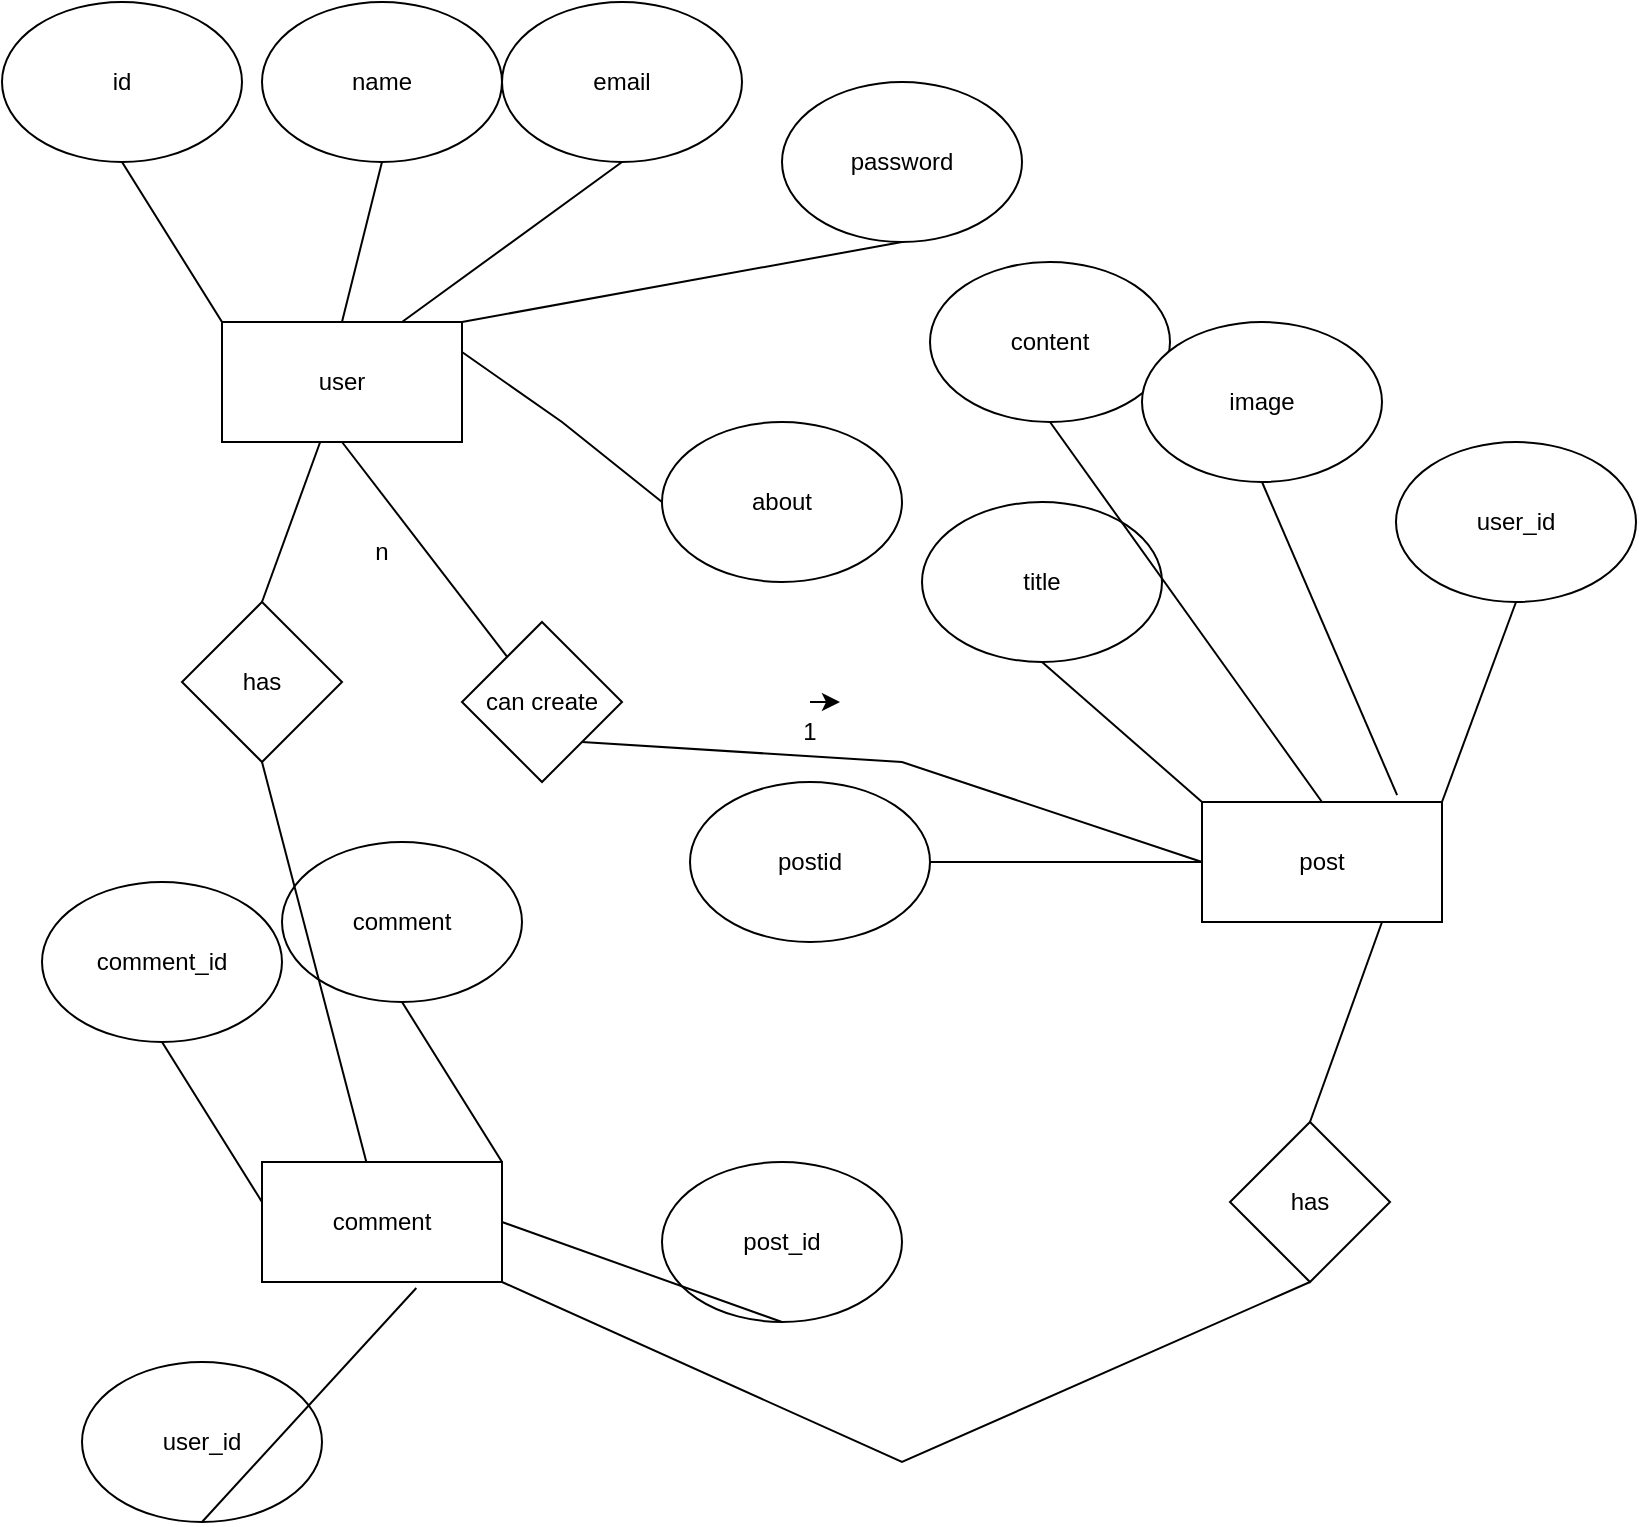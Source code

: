 <mxfile version="21.5.1" type="github">
  <diagram name="Page-1" id="FiEWBpgbe4TKrQJJQKAF">
    <mxGraphModel dx="1050" dy="541" grid="1" gridSize="10" guides="1" tooltips="1" connect="1" arrows="1" fold="1" page="1" pageScale="1" pageWidth="827" pageHeight="1169" math="0" shadow="0">
      <root>
        <mxCell id="0" />
        <mxCell id="1" parent="0" />
        <mxCell id="fclO9D8JBvUiSA7gZy6z-2" value="user" style="rounded=0;whiteSpace=wrap;html=1;" vertex="1" parent="1">
          <mxGeometry x="120" y="210" width="120" height="60" as="geometry" />
        </mxCell>
        <mxCell id="fclO9D8JBvUiSA7gZy6z-3" value="id" style="ellipse;whiteSpace=wrap;html=1;" vertex="1" parent="1">
          <mxGeometry x="10" y="50" width="120" height="80" as="geometry" />
        </mxCell>
        <mxCell id="fclO9D8JBvUiSA7gZy6z-4" value="" style="endArrow=none;html=1;rounded=0;exitX=0;exitY=0;exitDx=0;exitDy=0;entryX=0.5;entryY=1;entryDx=0;entryDy=0;" edge="1" parent="1" source="fclO9D8JBvUiSA7gZy6z-2" target="fclO9D8JBvUiSA7gZy6z-3">
          <mxGeometry width="50" height="50" relative="1" as="geometry">
            <mxPoint x="60" y="170" as="sourcePoint" />
            <mxPoint x="110" y="120" as="targetPoint" />
          </mxGeometry>
        </mxCell>
        <mxCell id="fclO9D8JBvUiSA7gZy6z-5" value="name" style="ellipse;whiteSpace=wrap;html=1;" vertex="1" parent="1">
          <mxGeometry x="140" y="50" width="120" height="80" as="geometry" />
        </mxCell>
        <mxCell id="fclO9D8JBvUiSA7gZy6z-6" value="" style="endArrow=none;html=1;rounded=0;exitX=0.5;exitY=0;exitDx=0;exitDy=0;entryX=0.5;entryY=1;entryDx=0;entryDy=0;" edge="1" parent="1" target="fclO9D8JBvUiSA7gZy6z-5" source="fclO9D8JBvUiSA7gZy6z-2">
          <mxGeometry width="50" height="50" relative="1" as="geometry">
            <mxPoint x="250" y="210" as="sourcePoint" />
            <mxPoint x="240" y="120" as="targetPoint" />
            <Array as="points" />
          </mxGeometry>
        </mxCell>
        <mxCell id="fclO9D8JBvUiSA7gZy6z-9" value="about" style="ellipse;whiteSpace=wrap;html=1;" vertex="1" parent="1">
          <mxGeometry x="340" y="260" width="120" height="80" as="geometry" />
        </mxCell>
        <mxCell id="fclO9D8JBvUiSA7gZy6z-10" value="" style="endArrow=none;html=1;rounded=0;exitX=1;exitY=0.25;exitDx=0;exitDy=0;entryX=0;entryY=0.5;entryDx=0;entryDy=0;" edge="1" parent="1" target="fclO9D8JBvUiSA7gZy6z-9" source="fclO9D8JBvUiSA7gZy6z-2">
          <mxGeometry width="50" height="50" relative="1" as="geometry">
            <mxPoint x="150" y="240" as="sourcePoint" />
            <mxPoint x="140" y="150" as="targetPoint" />
            <Array as="points">
              <mxPoint x="290" y="260" />
            </Array>
          </mxGeometry>
        </mxCell>
        <mxCell id="fclO9D8JBvUiSA7gZy6z-11" value="password" style="ellipse;whiteSpace=wrap;html=1;" vertex="1" parent="1">
          <mxGeometry x="400" y="90" width="120" height="80" as="geometry" />
        </mxCell>
        <mxCell id="fclO9D8JBvUiSA7gZy6z-12" value="" style="endArrow=none;html=1;rounded=0;entryX=0.5;entryY=1;entryDx=0;entryDy=0;exitX=1;exitY=0;exitDx=0;exitDy=0;" edge="1" parent="1" target="fclO9D8JBvUiSA7gZy6z-11" source="fclO9D8JBvUiSA7gZy6z-2">
          <mxGeometry width="50" height="50" relative="1" as="geometry">
            <mxPoint x="250" y="200" as="sourcePoint" />
            <mxPoint x="150" y="160" as="targetPoint" />
          </mxGeometry>
        </mxCell>
        <mxCell id="fclO9D8JBvUiSA7gZy6z-13" value="email" style="ellipse;whiteSpace=wrap;html=1;" vertex="1" parent="1">
          <mxGeometry x="260" y="50" width="120" height="80" as="geometry" />
        </mxCell>
        <mxCell id="fclO9D8JBvUiSA7gZy6z-14" value="" style="endArrow=none;html=1;rounded=0;entryX=0.5;entryY=1;entryDx=0;entryDy=0;" edge="1" parent="1" target="fclO9D8JBvUiSA7gZy6z-13">
          <mxGeometry width="50" height="50" relative="1" as="geometry">
            <mxPoint x="210" y="210" as="sourcePoint" />
            <mxPoint x="350" y="140" as="targetPoint" />
          </mxGeometry>
        </mxCell>
        <mxCell id="fclO9D8JBvUiSA7gZy6z-15" value="post" style="rounded=0;whiteSpace=wrap;html=1;" vertex="1" parent="1">
          <mxGeometry x="610" y="450" width="120" height="60" as="geometry" />
        </mxCell>
        <mxCell id="fclO9D8JBvUiSA7gZy6z-16" value="postid" style="ellipse;whiteSpace=wrap;html=1;" vertex="1" parent="1">
          <mxGeometry x="354" y="440" width="120" height="80" as="geometry" />
        </mxCell>
        <mxCell id="fclO9D8JBvUiSA7gZy6z-17" value="" style="endArrow=none;html=1;rounded=0;exitX=0;exitY=0.5;exitDx=0;exitDy=0;entryX=1;entryY=0.5;entryDx=0;entryDy=0;exitPerimeter=0;" edge="1" parent="1" target="fclO9D8JBvUiSA7gZy6z-16" source="fclO9D8JBvUiSA7gZy6z-15">
          <mxGeometry width="50" height="50" relative="1" as="geometry">
            <mxPoint x="640" y="260" as="sourcePoint" />
            <mxPoint x="630" y="170" as="targetPoint" />
            <Array as="points" />
          </mxGeometry>
        </mxCell>
        <mxCell id="fclO9D8JBvUiSA7gZy6z-18" value="title" style="ellipse;whiteSpace=wrap;html=1;" vertex="1" parent="1">
          <mxGeometry x="470" y="300" width="120" height="80" as="geometry" />
        </mxCell>
        <mxCell id="fclO9D8JBvUiSA7gZy6z-19" value="" style="endArrow=none;html=1;rounded=0;exitX=0;exitY=0;exitDx=0;exitDy=0;entryX=0.5;entryY=1;entryDx=0;entryDy=0;" edge="1" parent="1" target="fclO9D8JBvUiSA7gZy6z-18" source="fclO9D8JBvUiSA7gZy6z-15">
          <mxGeometry width="50" height="50" relative="1" as="geometry">
            <mxPoint x="190" y="280" as="sourcePoint" />
            <mxPoint x="180" y="190" as="targetPoint" />
          </mxGeometry>
        </mxCell>
        <mxCell id="fclO9D8JBvUiSA7gZy6z-20" value="content" style="ellipse;whiteSpace=wrap;html=1;" vertex="1" parent="1">
          <mxGeometry x="474" y="180" width="120" height="80" as="geometry" />
        </mxCell>
        <mxCell id="fclO9D8JBvUiSA7gZy6z-21" value="" style="endArrow=none;html=1;rounded=0;exitX=0.5;exitY=0;exitDx=0;exitDy=0;entryX=0.5;entryY=1;entryDx=0;entryDy=0;" edge="1" parent="1" target="fclO9D8JBvUiSA7gZy6z-20" source="fclO9D8JBvUiSA7gZy6z-15">
          <mxGeometry width="50" height="50" relative="1" as="geometry">
            <mxPoint x="200" y="290" as="sourcePoint" />
            <mxPoint x="190" y="200" as="targetPoint" />
          </mxGeometry>
        </mxCell>
        <mxCell id="fclO9D8JBvUiSA7gZy6z-22" value="image" style="ellipse;whiteSpace=wrap;html=1;" vertex="1" parent="1">
          <mxGeometry x="580" y="210" width="120" height="80" as="geometry" />
        </mxCell>
        <mxCell id="fclO9D8JBvUiSA7gZy6z-23" value="" style="endArrow=none;html=1;rounded=0;exitX=0.813;exitY=-0.057;exitDx=0;exitDy=0;entryX=0.5;entryY=1;entryDx=0;entryDy=0;exitPerimeter=0;" edge="1" parent="1" target="fclO9D8JBvUiSA7gZy6z-22" source="fclO9D8JBvUiSA7gZy6z-15">
          <mxGeometry width="50" height="50" relative="1" as="geometry">
            <mxPoint x="210" y="300" as="sourcePoint" />
            <mxPoint x="200" y="210" as="targetPoint" />
          </mxGeometry>
        </mxCell>
        <mxCell id="fclO9D8JBvUiSA7gZy6z-24" value="user_id" style="ellipse;whiteSpace=wrap;html=1;" vertex="1" parent="1">
          <mxGeometry x="707" y="270" width="120" height="80" as="geometry" />
        </mxCell>
        <mxCell id="fclO9D8JBvUiSA7gZy6z-25" value="" style="endArrow=none;html=1;rounded=0;entryX=0.5;entryY=1;entryDx=0;entryDy=0;exitX=1;exitY=0;exitDx=0;exitDy=0;" edge="1" parent="1" target="fclO9D8JBvUiSA7gZy6z-24" source="fclO9D8JBvUiSA7gZy6z-15">
          <mxGeometry width="50" height="50" relative="1" as="geometry">
            <mxPoint x="797" y="460" as="sourcePoint" />
            <mxPoint x="807" y="340" as="targetPoint" />
            <Array as="points" />
          </mxGeometry>
        </mxCell>
        <mxCell id="fclO9D8JBvUiSA7gZy6z-26" value="can create" style="rhombus;whiteSpace=wrap;html=1;" vertex="1" parent="1">
          <mxGeometry x="240" y="360" width="80" height="80" as="geometry" />
        </mxCell>
        <mxCell id="fclO9D8JBvUiSA7gZy6z-27" value="" style="endArrow=none;html=1;rounded=0;entryX=0.5;entryY=1;entryDx=0;entryDy=0;" edge="1" parent="1" source="fclO9D8JBvUiSA7gZy6z-26" target="fclO9D8JBvUiSA7gZy6z-2">
          <mxGeometry width="50" height="50" relative="1" as="geometry">
            <mxPoint x="160" y="380" as="sourcePoint" />
            <mxPoint x="210" y="330" as="targetPoint" />
          </mxGeometry>
        </mxCell>
        <mxCell id="fclO9D8JBvUiSA7gZy6z-28" value="" style="endArrow=none;html=1;rounded=0;exitX=1;exitY=1;exitDx=0;exitDy=0;entryX=0;entryY=0.5;entryDx=0;entryDy=0;" edge="1" parent="1" source="fclO9D8JBvUiSA7gZy6z-26" target="fclO9D8JBvUiSA7gZy6z-15">
          <mxGeometry width="50" height="50" relative="1" as="geometry">
            <mxPoint x="410" y="430" as="sourcePoint" />
            <mxPoint x="460" y="380" as="targetPoint" />
            <Array as="points">
              <mxPoint x="460" y="430" />
            </Array>
          </mxGeometry>
        </mxCell>
        <mxCell id="fclO9D8JBvUiSA7gZy6z-29" value="n" style="text;html=1;strokeColor=none;fillColor=none;align=center;verticalAlign=middle;whiteSpace=wrap;rounded=0;" vertex="1" parent="1">
          <mxGeometry x="170" y="310" width="60" height="30" as="geometry" />
        </mxCell>
        <mxCell id="fclO9D8JBvUiSA7gZy6z-30" value="1" style="text;html=1;strokeColor=none;fillColor=none;align=center;verticalAlign=middle;whiteSpace=wrap;rounded=0;" vertex="1" parent="1">
          <mxGeometry x="384" y="400" width="60" height="30" as="geometry" />
        </mxCell>
        <mxCell id="fclO9D8JBvUiSA7gZy6z-31" value="comment" style="rounded=0;whiteSpace=wrap;html=1;" vertex="1" parent="1">
          <mxGeometry x="140" y="630" width="120" height="60" as="geometry" />
        </mxCell>
        <mxCell id="fclO9D8JBvUiSA7gZy6z-32" value="comment_id" style="ellipse;whiteSpace=wrap;html=1;" vertex="1" parent="1">
          <mxGeometry x="30" y="490" width="120" height="80" as="geometry" />
        </mxCell>
        <mxCell id="fclO9D8JBvUiSA7gZy6z-33" value="" style="endArrow=none;html=1;rounded=0;exitX=0;exitY=0;exitDx=0;exitDy=0;entryX=0.5;entryY=1;entryDx=0;entryDy=0;" edge="1" parent="1" target="fclO9D8JBvUiSA7gZy6z-32">
          <mxGeometry width="50" height="50" relative="1" as="geometry">
            <mxPoint x="140" y="650" as="sourcePoint" />
            <mxPoint x="130" y="560" as="targetPoint" />
          </mxGeometry>
        </mxCell>
        <mxCell id="fclO9D8JBvUiSA7gZy6z-34" value="post_id" style="ellipse;whiteSpace=wrap;html=1;" vertex="1" parent="1">
          <mxGeometry x="340" y="630" width="120" height="80" as="geometry" />
        </mxCell>
        <mxCell id="fclO9D8JBvUiSA7gZy6z-35" value="" style="endArrow=none;html=1;rounded=0;exitX=1;exitY=0.5;exitDx=0;exitDy=0;entryX=0.5;entryY=1;entryDx=0;entryDy=0;" edge="1" parent="1" target="fclO9D8JBvUiSA7gZy6z-34" source="fclO9D8JBvUiSA7gZy6z-31">
          <mxGeometry width="50" height="50" relative="1" as="geometry">
            <mxPoint x="240" y="330" as="sourcePoint" />
            <mxPoint x="230" y="240" as="targetPoint" />
          </mxGeometry>
        </mxCell>
        <mxCell id="fclO9D8JBvUiSA7gZy6z-36" value="user_id" style="ellipse;whiteSpace=wrap;html=1;" vertex="1" parent="1">
          <mxGeometry x="50" y="730" width="120" height="80" as="geometry" />
        </mxCell>
        <mxCell id="fclO9D8JBvUiSA7gZy6z-37" value="" style="endArrow=none;html=1;rounded=0;exitX=0.643;exitY=1.05;exitDx=0;exitDy=0;entryX=0.5;entryY=1;entryDx=0;entryDy=0;exitPerimeter=0;" edge="1" parent="1" target="fclO9D8JBvUiSA7gZy6z-36" source="fclO9D8JBvUiSA7gZy6z-31">
          <mxGeometry width="50" height="50" relative="1" as="geometry">
            <mxPoint x="250" y="340" as="sourcePoint" />
            <mxPoint x="240" y="250" as="targetPoint" />
          </mxGeometry>
        </mxCell>
        <mxCell id="fclO9D8JBvUiSA7gZy6z-38" value="comment" style="ellipse;whiteSpace=wrap;html=1;" vertex="1" parent="1">
          <mxGeometry x="150" y="470" width="120" height="80" as="geometry" />
        </mxCell>
        <mxCell id="fclO9D8JBvUiSA7gZy6z-39" value="" style="endArrow=none;html=1;rounded=0;exitX=0;exitY=0;exitDx=0;exitDy=0;entryX=0.5;entryY=1;entryDx=0;entryDy=0;" edge="1" parent="1" target="fclO9D8JBvUiSA7gZy6z-38">
          <mxGeometry width="50" height="50" relative="1" as="geometry">
            <mxPoint x="260" y="630" as="sourcePoint" />
            <mxPoint x="250" y="540" as="targetPoint" />
          </mxGeometry>
        </mxCell>
        <mxCell id="fclO9D8JBvUiSA7gZy6z-40" value="has" style="rhombus;whiteSpace=wrap;html=1;" vertex="1" parent="1">
          <mxGeometry x="100" y="350" width="80" height="80" as="geometry" />
        </mxCell>
        <mxCell id="fclO9D8JBvUiSA7gZy6z-41" value="" style="endArrow=none;html=1;rounded=0;exitX=0.5;exitY=0;exitDx=0;exitDy=0;" edge="1" parent="1" source="fclO9D8JBvUiSA7gZy6z-40" target="fclO9D8JBvUiSA7gZy6z-2">
          <mxGeometry width="50" height="50" relative="1" as="geometry">
            <mxPoint x="90" y="330" as="sourcePoint" />
            <mxPoint x="140" y="280" as="targetPoint" />
          </mxGeometry>
        </mxCell>
        <mxCell id="fclO9D8JBvUiSA7gZy6z-42" value="" style="endArrow=none;html=1;rounded=0;entryX=0.5;entryY=1;entryDx=0;entryDy=0;" edge="1" parent="1" source="fclO9D8JBvUiSA7gZy6z-31" target="fclO9D8JBvUiSA7gZy6z-40">
          <mxGeometry width="50" height="50" relative="1" as="geometry">
            <mxPoint x="120" y="480" as="sourcePoint" />
            <mxPoint x="170" y="430" as="targetPoint" />
          </mxGeometry>
        </mxCell>
        <mxCell id="fclO9D8JBvUiSA7gZy6z-43" style="edgeStyle=orthogonalEdgeStyle;rounded=0;orthogonalLoop=1;jettySize=auto;html=1;exitX=0.5;exitY=0;exitDx=0;exitDy=0;entryX=0.75;entryY=0;entryDx=0;entryDy=0;" edge="1" parent="1" source="fclO9D8JBvUiSA7gZy6z-30" target="fclO9D8JBvUiSA7gZy6z-30">
          <mxGeometry relative="1" as="geometry" />
        </mxCell>
        <mxCell id="fclO9D8JBvUiSA7gZy6z-44" style="edgeStyle=orthogonalEdgeStyle;rounded=0;orthogonalLoop=1;jettySize=auto;html=1;exitX=0.5;exitY=1;exitDx=0;exitDy=0;" edge="1" parent="1" source="fclO9D8JBvUiSA7gZy6z-30" target="fclO9D8JBvUiSA7gZy6z-30">
          <mxGeometry relative="1" as="geometry" />
        </mxCell>
        <mxCell id="fclO9D8JBvUiSA7gZy6z-47" value="has" style="rhombus;whiteSpace=wrap;html=1;" vertex="1" parent="1">
          <mxGeometry x="624" y="610" width="80" height="80" as="geometry" />
        </mxCell>
        <mxCell id="fclO9D8JBvUiSA7gZy6z-48" value="" style="endArrow=none;html=1;rounded=0;exitX=0.5;exitY=0;exitDx=0;exitDy=0;entryX=0.75;entryY=1;entryDx=0;entryDy=0;" edge="1" parent="1" source="fclO9D8JBvUiSA7gZy6z-47" target="fclO9D8JBvUiSA7gZy6z-15">
          <mxGeometry width="50" height="50" relative="1" as="geometry">
            <mxPoint x="614" y="590" as="sourcePoint" />
            <mxPoint x="693" y="530" as="targetPoint" />
          </mxGeometry>
        </mxCell>
        <mxCell id="fclO9D8JBvUiSA7gZy6z-49" value="" style="endArrow=none;html=1;rounded=0;entryX=0.5;entryY=1;entryDx=0;entryDy=0;exitX=1;exitY=1;exitDx=0;exitDy=0;" edge="1" parent="1" target="fclO9D8JBvUiSA7gZy6z-47" source="fclO9D8JBvUiSA7gZy6z-31">
          <mxGeometry width="50" height="50" relative="1" as="geometry">
            <mxPoint x="716" y="890" as="sourcePoint" />
            <mxPoint x="694" y="690" as="targetPoint" />
            <Array as="points">
              <mxPoint x="460" y="780" />
            </Array>
          </mxGeometry>
        </mxCell>
      </root>
    </mxGraphModel>
  </diagram>
</mxfile>

